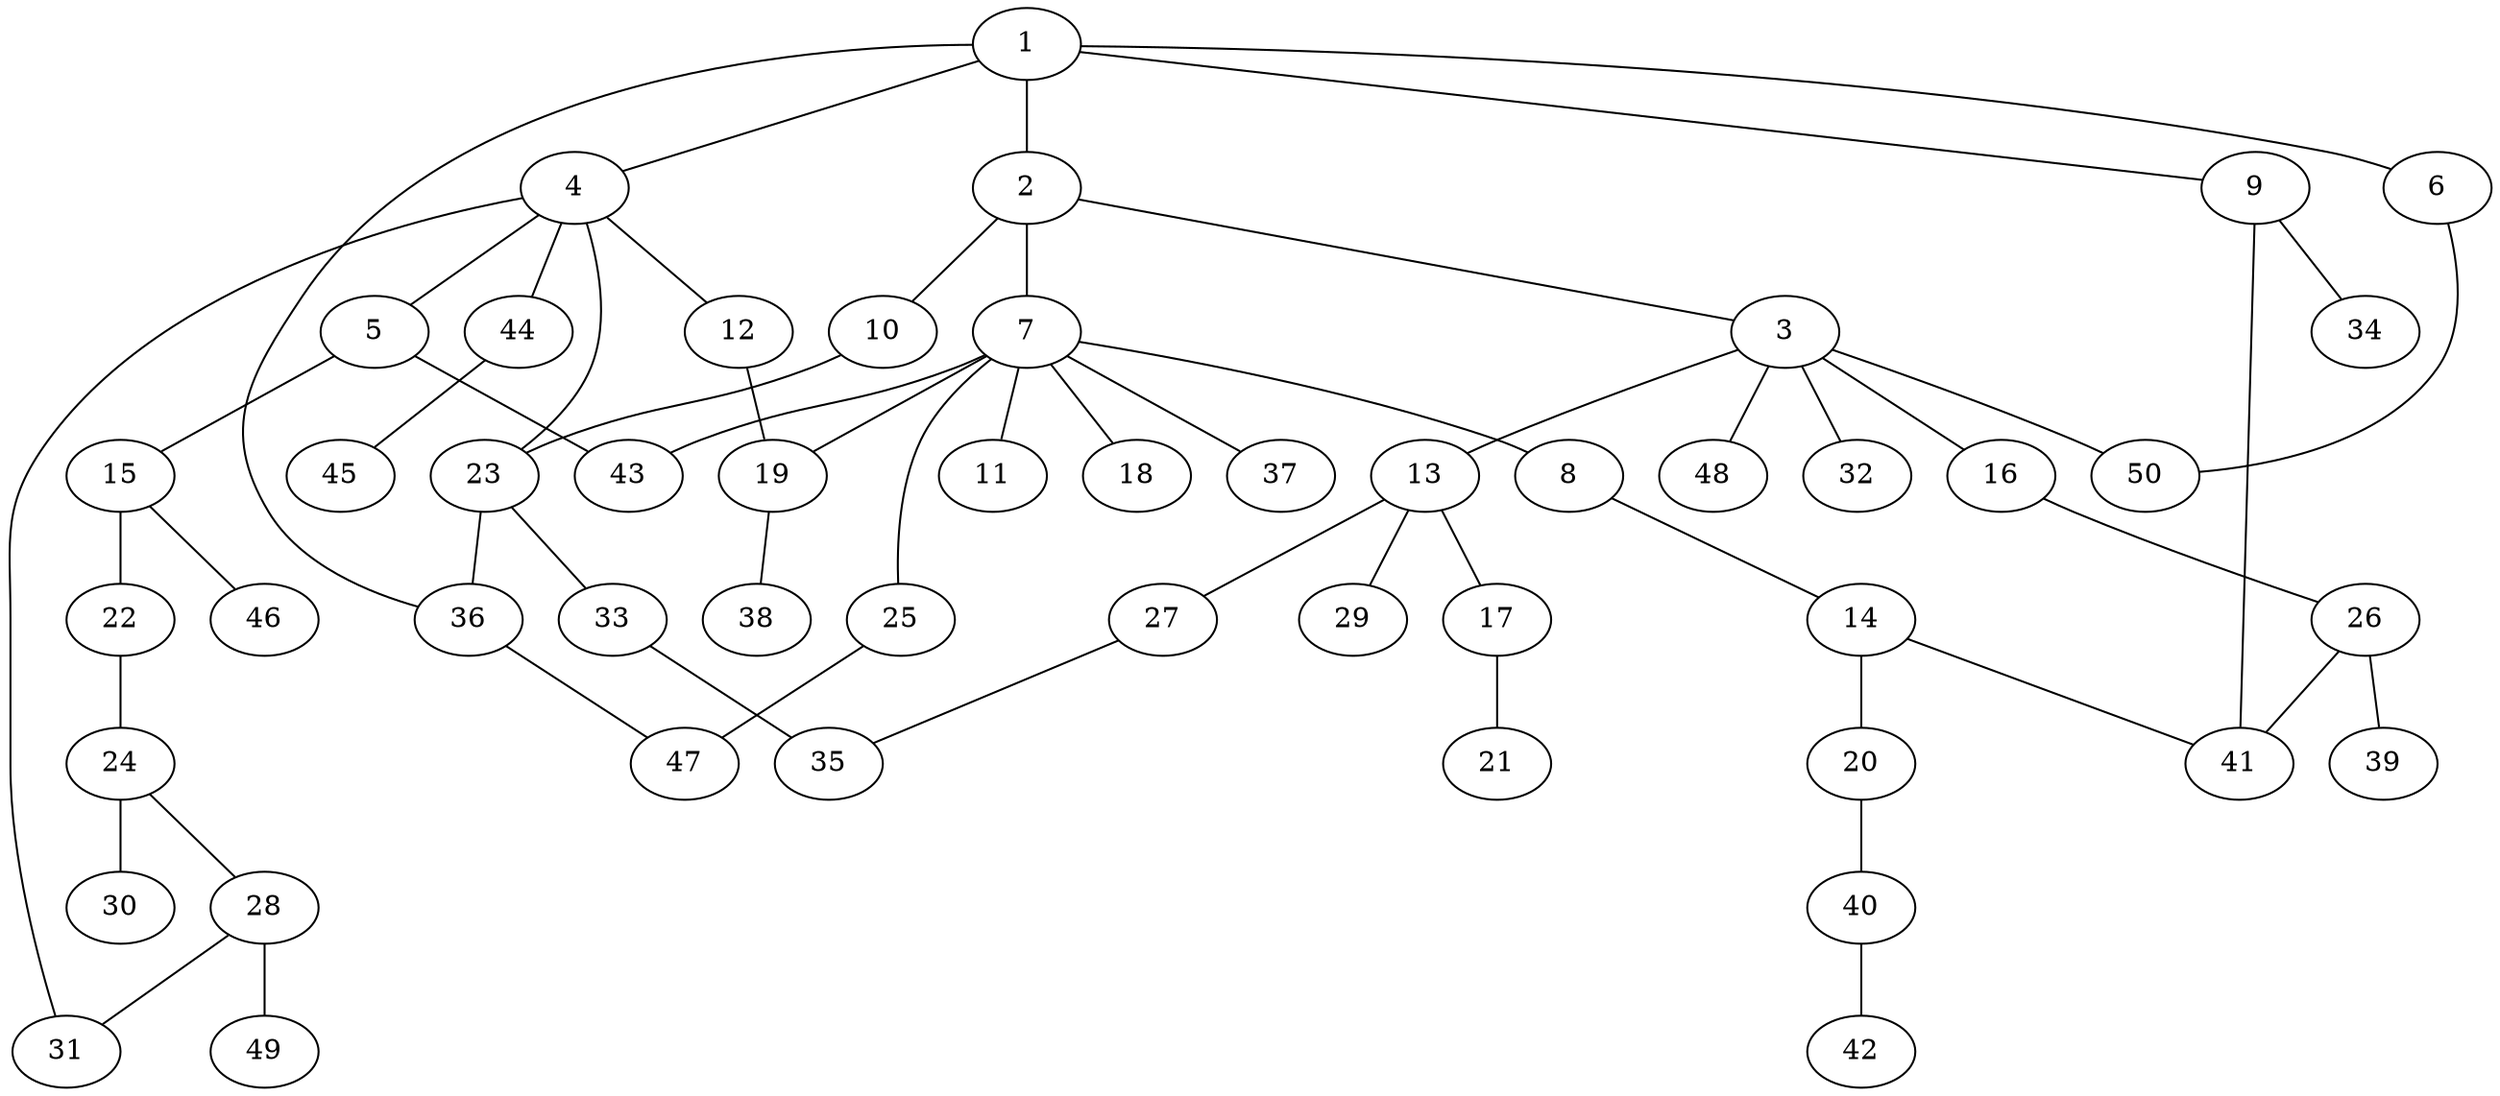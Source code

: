graph graphname {1--2
1--4
1--6
1--9
1--36
2--3
2--7
2--10
3--13
3--16
3--32
3--48
3--50
4--5
4--12
4--23
4--31
4--44
5--15
5--43
6--50
7--8
7--11
7--18
7--19
7--25
7--37
7--43
8--14
9--34
9--41
10--23
12--19
13--17
13--27
13--29
14--20
14--41
15--22
15--46
16--26
17--21
19--38
20--40
22--24
23--33
23--36
24--28
24--30
25--47
26--39
26--41
27--35
28--31
28--49
33--35
36--47
40--42
44--45
}
